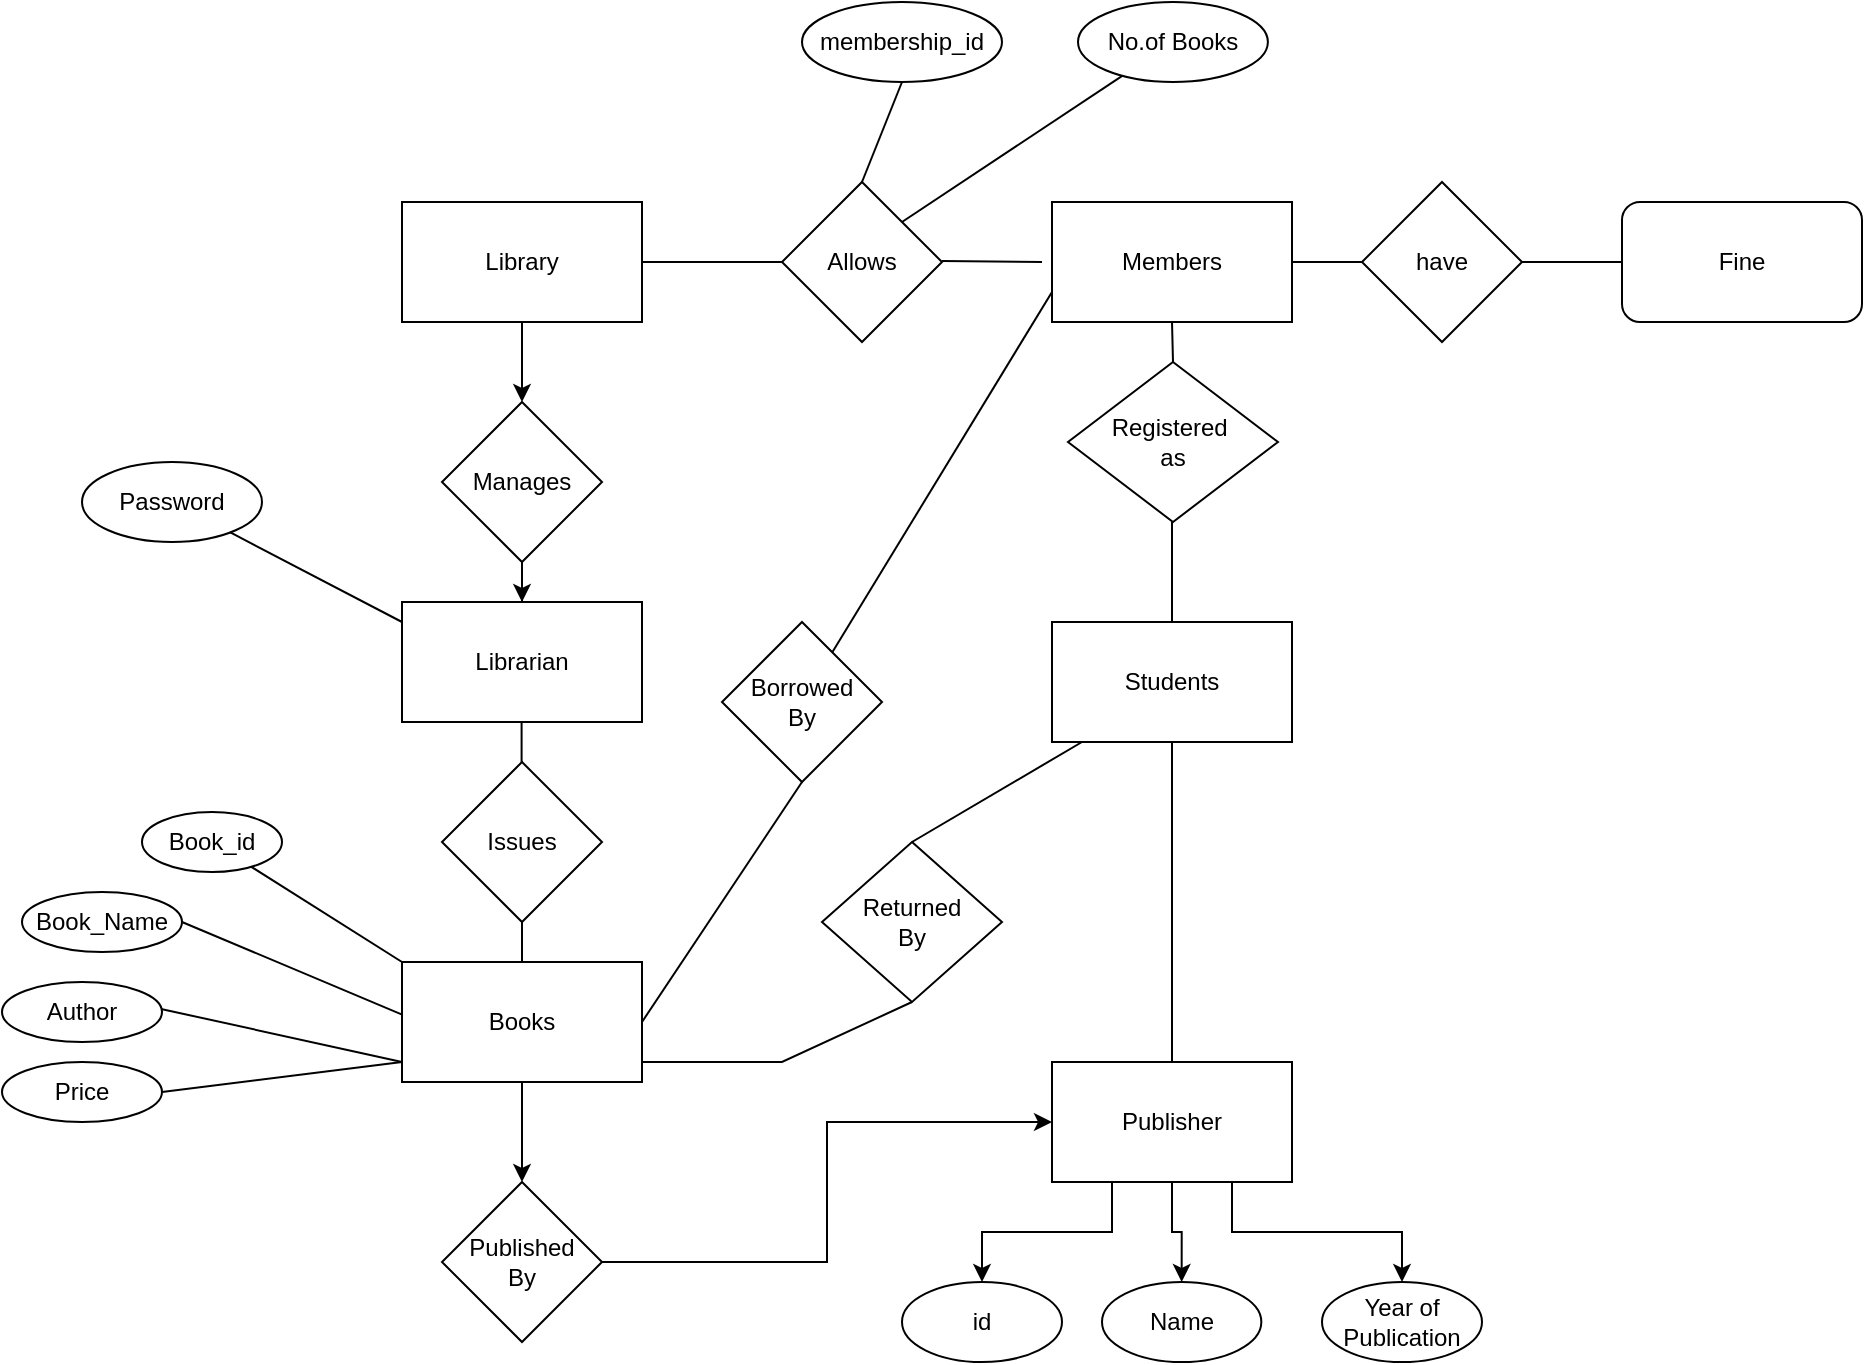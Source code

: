 <mxfile version="27.2.0">
  <diagram name="Page-1" id="jHo3ZH05ftXUvNAmggLS">
    <mxGraphModel dx="2846" dy="1116" grid="1" gridSize="10" guides="1" tooltips="1" connect="1" arrows="1" fold="1" page="1" pageScale="1" pageWidth="850" pageHeight="1100" math="0" shadow="0">
      <root>
        <mxCell id="0" />
        <mxCell id="1" parent="0" />
        <mxCell id="EUDBu1nvRZQNv6cdb1bl-17" style="edgeStyle=orthogonalEdgeStyle;rounded=0;orthogonalLoop=1;jettySize=auto;html=1;" edge="1" parent="1" source="EUDBu1nvRZQNv6cdb1bl-5" target="EUDBu1nvRZQNv6cdb1bl-18">
          <mxGeometry relative="1" as="geometry">
            <mxPoint x="100" y="340.0" as="targetPoint" />
          </mxGeometry>
        </mxCell>
        <mxCell id="EUDBu1nvRZQNv6cdb1bl-5" value="Library" style="rounded=0;whiteSpace=wrap;html=1;" vertex="1" parent="1">
          <mxGeometry x="40" y="200" width="120" height="60" as="geometry" />
        </mxCell>
        <mxCell id="EUDBu1nvRZQNv6cdb1bl-7" value="Allows" style="rhombus;whiteSpace=wrap;html=1;" vertex="1" parent="1">
          <mxGeometry x="230" y="190" width="80" height="80" as="geometry" />
        </mxCell>
        <mxCell id="EUDBu1nvRZQNv6cdb1bl-10" value="Members" style="rounded=0;whiteSpace=wrap;html=1;" vertex="1" parent="1">
          <mxGeometry x="365" y="200" width="120" height="60" as="geometry" />
        </mxCell>
        <mxCell id="EUDBu1nvRZQNv6cdb1bl-12" value="have" style="rhombus;whiteSpace=wrap;html=1;" vertex="1" parent="1">
          <mxGeometry x="520" y="190" width="80" height="80" as="geometry" />
        </mxCell>
        <mxCell id="EUDBu1nvRZQNv6cdb1bl-15" value="Fine" style="rounded=1;whiteSpace=wrap;html=1;" vertex="1" parent="1">
          <mxGeometry x="650" y="200" width="120" height="60" as="geometry" />
        </mxCell>
        <mxCell id="EUDBu1nvRZQNv6cdb1bl-19" style="edgeStyle=orthogonalEdgeStyle;rounded=0;orthogonalLoop=1;jettySize=auto;html=1;" edge="1" parent="1" source="EUDBu1nvRZQNv6cdb1bl-18" target="EUDBu1nvRZQNv6cdb1bl-20">
          <mxGeometry relative="1" as="geometry">
            <mxPoint x="100" y="440.0" as="targetPoint" />
          </mxGeometry>
        </mxCell>
        <mxCell id="EUDBu1nvRZQNv6cdb1bl-18" value="Manages" style="rhombus;whiteSpace=wrap;html=1;" vertex="1" parent="1">
          <mxGeometry x="60" y="300.0" width="80" height="80" as="geometry" />
        </mxCell>
        <mxCell id="EUDBu1nvRZQNv6cdb1bl-20" value="Librarian" style="rounded=0;whiteSpace=wrap;html=1;" vertex="1" parent="1">
          <mxGeometry x="40" y="400.0" width="120" height="60" as="geometry" />
        </mxCell>
        <mxCell id="EUDBu1nvRZQNv6cdb1bl-23" value="Issues" style="rhombus;whiteSpace=wrap;html=1;" vertex="1" parent="1">
          <mxGeometry x="60" y="480" width="80" height="80" as="geometry" />
        </mxCell>
        <mxCell id="EUDBu1nvRZQNv6cdb1bl-34" style="rounded=0;orthogonalLoop=1;jettySize=auto;html=1;" edge="1" parent="1" source="EUDBu1nvRZQNv6cdb1bl-25" target="EUDBu1nvRZQNv6cdb1bl-35">
          <mxGeometry relative="1" as="geometry">
            <mxPoint x="340" y="660" as="targetPoint" />
          </mxGeometry>
        </mxCell>
        <mxCell id="EUDBu1nvRZQNv6cdb1bl-25" value="Books" style="rounded=0;whiteSpace=wrap;html=1;" vertex="1" parent="1">
          <mxGeometry x="40" y="580" width="120" height="60" as="geometry" />
        </mxCell>
        <mxCell id="EUDBu1nvRZQNv6cdb1bl-27" value="Registered&amp;nbsp;&lt;div&gt;as&lt;/div&gt;" style="rhombus;whiteSpace=wrap;html=1;" vertex="1" parent="1">
          <mxGeometry x="373" y="280" width="105" height="80" as="geometry" />
        </mxCell>
        <mxCell id="EUDBu1nvRZQNv6cdb1bl-29" value="Students" style="rounded=0;whiteSpace=wrap;html=1;" vertex="1" parent="1">
          <mxGeometry x="365" y="410.0" width="120" height="60" as="geometry" />
        </mxCell>
        <mxCell id="EUDBu1nvRZQNv6cdb1bl-31" value="Borrowed&lt;div&gt;By&lt;/div&gt;" style="rhombus;whiteSpace=wrap;html=1;" vertex="1" parent="1">
          <mxGeometry x="200" y="410.0" width="80" height="80" as="geometry" />
        </mxCell>
        <mxCell id="EUDBu1nvRZQNv6cdb1bl-36" style="edgeStyle=orthogonalEdgeStyle;rounded=0;orthogonalLoop=1;jettySize=auto;html=1;" edge="1" parent="1" source="EUDBu1nvRZQNv6cdb1bl-35" target="EUDBu1nvRZQNv6cdb1bl-37">
          <mxGeometry relative="1" as="geometry">
            <mxPoint x="440" y="660" as="targetPoint" />
          </mxGeometry>
        </mxCell>
        <mxCell id="EUDBu1nvRZQNv6cdb1bl-35" value="Published&lt;div&gt;By&lt;/div&gt;" style="rhombus;whiteSpace=wrap;html=1;" vertex="1" parent="1">
          <mxGeometry x="60" y="690" width="80" height="80" as="geometry" />
        </mxCell>
        <mxCell id="EUDBu1nvRZQNv6cdb1bl-38" style="edgeStyle=orthogonalEdgeStyle;rounded=0;orthogonalLoop=1;jettySize=auto;html=1;exitX=0.25;exitY=1;exitDx=0;exitDy=0;" edge="1" parent="1" source="EUDBu1nvRZQNv6cdb1bl-37" target="EUDBu1nvRZQNv6cdb1bl-39">
          <mxGeometry relative="1" as="geometry">
            <mxPoint x="370" y="720" as="targetPoint" />
          </mxGeometry>
        </mxCell>
        <mxCell id="EUDBu1nvRZQNv6cdb1bl-41" style="edgeStyle=orthogonalEdgeStyle;rounded=0;orthogonalLoop=1;jettySize=auto;html=1;exitX=0.5;exitY=1;exitDx=0;exitDy=0;" edge="1" parent="1" source="EUDBu1nvRZQNv6cdb1bl-37" target="EUDBu1nvRZQNv6cdb1bl-42">
          <mxGeometry relative="1" as="geometry">
            <mxPoint x="425.333" y="720" as="targetPoint" />
          </mxGeometry>
        </mxCell>
        <mxCell id="EUDBu1nvRZQNv6cdb1bl-43" style="edgeStyle=orthogonalEdgeStyle;rounded=0;orthogonalLoop=1;jettySize=auto;html=1;exitX=0.75;exitY=1;exitDx=0;exitDy=0;" edge="1" parent="1" source="EUDBu1nvRZQNv6cdb1bl-37" target="EUDBu1nvRZQNv6cdb1bl-44">
          <mxGeometry relative="1" as="geometry">
            <mxPoint x="500" y="750" as="targetPoint" />
          </mxGeometry>
        </mxCell>
        <mxCell id="EUDBu1nvRZQNv6cdb1bl-37" value="Publisher" style="rounded=0;whiteSpace=wrap;html=1;" vertex="1" parent="1">
          <mxGeometry x="365" y="630" width="120" height="60" as="geometry" />
        </mxCell>
        <mxCell id="EUDBu1nvRZQNv6cdb1bl-39" value="id" style="ellipse;whiteSpace=wrap;html=1;" vertex="1" parent="1">
          <mxGeometry x="290" y="740" width="80" height="40" as="geometry" />
        </mxCell>
        <mxCell id="EUDBu1nvRZQNv6cdb1bl-42" value="Name" style="ellipse;whiteSpace=wrap;html=1;" vertex="1" parent="1">
          <mxGeometry x="390" y="740" width="79.67" height="40" as="geometry" />
        </mxCell>
        <mxCell id="EUDBu1nvRZQNv6cdb1bl-44" value="Year of Publication" style="ellipse;whiteSpace=wrap;html=1;" vertex="1" parent="1">
          <mxGeometry x="500" y="740" width="80" height="40" as="geometry" />
        </mxCell>
        <mxCell id="EUDBu1nvRZQNv6cdb1bl-46" value="Book_id" style="ellipse;whiteSpace=wrap;html=1;" vertex="1" parent="1">
          <mxGeometry x="-90" y="505" width="70" height="30" as="geometry" />
        </mxCell>
        <mxCell id="EUDBu1nvRZQNv6cdb1bl-48" value="Book_Name" style="ellipse;whiteSpace=wrap;html=1;" vertex="1" parent="1">
          <mxGeometry x="-150" y="545" width="80" height="30" as="geometry" />
        </mxCell>
        <mxCell id="EUDBu1nvRZQNv6cdb1bl-50" value="Author" style="ellipse;whiteSpace=wrap;html=1;" vertex="1" parent="1">
          <mxGeometry x="-160" y="590" width="80" height="30" as="geometry" />
        </mxCell>
        <mxCell id="EUDBu1nvRZQNv6cdb1bl-52" value="membership_id" style="ellipse;whiteSpace=wrap;html=1;" vertex="1" parent="1">
          <mxGeometry x="240" y="100" width="100" height="40" as="geometry" />
        </mxCell>
        <mxCell id="EUDBu1nvRZQNv6cdb1bl-54" value="No.of Books" style="ellipse;whiteSpace=wrap;html=1;" vertex="1" parent="1">
          <mxGeometry x="378" y="100" width="94.95" height="40" as="geometry" />
        </mxCell>
        <mxCell id="EUDBu1nvRZQNv6cdb1bl-56" value="Password" style="ellipse;whiteSpace=wrap;html=1;" vertex="1" parent="1">
          <mxGeometry x="-120" y="330" width="90" height="40" as="geometry" />
        </mxCell>
        <mxCell id="EUDBu1nvRZQNv6cdb1bl-60" value="" style="endArrow=none;html=1;rounded=0;" edge="1" parent="1" source="EUDBu1nvRZQNv6cdb1bl-56">
          <mxGeometry width="50" height="50" relative="1" as="geometry">
            <mxPoint x="-90" y="410" as="sourcePoint" />
            <mxPoint x="40" y="410" as="targetPoint" />
          </mxGeometry>
        </mxCell>
        <mxCell id="EUDBu1nvRZQNv6cdb1bl-61" value="" style="endArrow=none;html=1;rounded=0;entryX=0.5;entryY=1;entryDx=0;entryDy=0;" edge="1" parent="1" target="EUDBu1nvRZQNv6cdb1bl-31">
          <mxGeometry width="50" height="50" relative="1" as="geometry">
            <mxPoint x="160" y="610" as="sourcePoint" />
            <mxPoint x="210" y="560" as="targetPoint" />
          </mxGeometry>
        </mxCell>
        <mxCell id="EUDBu1nvRZQNv6cdb1bl-66" value="" style="endArrow=none;html=1;rounded=0;exitX=0.5;exitY=0;exitDx=0;exitDy=0;" edge="1" parent="1" source="EUDBu1nvRZQNv6cdb1bl-25">
          <mxGeometry width="50" height="50" relative="1" as="geometry">
            <mxPoint x="50" y="610" as="sourcePoint" />
            <mxPoint x="100" y="560" as="targetPoint" />
          </mxGeometry>
        </mxCell>
        <mxCell id="EUDBu1nvRZQNv6cdb1bl-67" value="" style="endArrow=none;html=1;rounded=0;exitX=0.5;exitY=0;exitDx=0;exitDy=0;" edge="1" parent="1">
          <mxGeometry width="50" height="50" relative="1" as="geometry">
            <mxPoint x="99.8" y="480" as="sourcePoint" />
            <mxPoint x="99.8" y="460" as="targetPoint" />
          </mxGeometry>
        </mxCell>
        <mxCell id="EUDBu1nvRZQNv6cdb1bl-68" value="" style="endArrow=none;html=1;rounded=0;entryX=0.5;entryY=1;entryDx=0;entryDy=0;" edge="1" parent="1">
          <mxGeometry width="50" height="50" relative="1" as="geometry">
            <mxPoint x="425" y="410" as="sourcePoint" />
            <mxPoint x="425" y="360" as="targetPoint" />
            <Array as="points" />
          </mxGeometry>
        </mxCell>
        <mxCell id="EUDBu1nvRZQNv6cdb1bl-70" value="" style="endArrow=none;html=1;rounded=0;entryX=0.5;entryY=1;entryDx=0;entryDy=0;exitX=0.5;exitY=0;exitDx=0;exitDy=0;" edge="1" parent="1" source="EUDBu1nvRZQNv6cdb1bl-27" target="EUDBu1nvRZQNv6cdb1bl-10">
          <mxGeometry width="50" height="50" relative="1" as="geometry">
            <mxPoint x="360" y="300" as="sourcePoint" />
            <mxPoint x="410" y="250" as="targetPoint" />
          </mxGeometry>
        </mxCell>
        <mxCell id="EUDBu1nvRZQNv6cdb1bl-71" value="" style="endArrow=none;html=1;rounded=0;entryX=0;entryY=0.75;entryDx=0;entryDy=0;" edge="1" parent="1" source="EUDBu1nvRZQNv6cdb1bl-31" target="EUDBu1nvRZQNv6cdb1bl-10">
          <mxGeometry width="50" height="50" relative="1" as="geometry">
            <mxPoint x="300" y="490" as="sourcePoint" />
            <mxPoint x="350" y="440" as="targetPoint" />
          </mxGeometry>
        </mxCell>
        <mxCell id="EUDBu1nvRZQNv6cdb1bl-72" value="" style="endArrow=none;html=1;rounded=0;entryX=0.5;entryY=1;entryDx=0;entryDy=0;exitX=0.5;exitY=0;exitDx=0;exitDy=0;" edge="1" parent="1" source="EUDBu1nvRZQNv6cdb1bl-37" target="EUDBu1nvRZQNv6cdb1bl-29">
          <mxGeometry width="50" height="50" relative="1" as="geometry">
            <mxPoint x="430" y="610" as="sourcePoint" />
            <mxPoint x="472.95" y="585" as="targetPoint" />
          </mxGeometry>
        </mxCell>
        <mxCell id="EUDBu1nvRZQNv6cdb1bl-74" value="" style="endArrow=none;html=1;rounded=0;exitX=1;exitY=0.5;exitDx=0;exitDy=0;" edge="1" parent="1" source="EUDBu1nvRZQNv6cdb1bl-5">
          <mxGeometry width="50" height="50" relative="1" as="geometry">
            <mxPoint x="180" y="280" as="sourcePoint" />
            <mxPoint x="230" y="230" as="targetPoint" />
          </mxGeometry>
        </mxCell>
        <mxCell id="EUDBu1nvRZQNv6cdb1bl-75" value="" style="endArrow=none;html=1;rounded=0;exitX=1;exitY=0.5;exitDx=0;exitDy=0;" edge="1" parent="1">
          <mxGeometry width="50" height="50" relative="1" as="geometry">
            <mxPoint x="310" y="229.5" as="sourcePoint" />
            <mxPoint x="360" y="230" as="targetPoint" />
          </mxGeometry>
        </mxCell>
        <mxCell id="EUDBu1nvRZQNv6cdb1bl-76" value="" style="endArrow=none;html=1;rounded=0;exitX=1;exitY=0.5;exitDx=0;exitDy=0;" edge="1" parent="1" source="EUDBu1nvRZQNv6cdb1bl-10">
          <mxGeometry width="50" height="50" relative="1" as="geometry">
            <mxPoint x="490" y="229.5" as="sourcePoint" />
            <mxPoint x="520" y="230" as="targetPoint" />
          </mxGeometry>
        </mxCell>
        <mxCell id="EUDBu1nvRZQNv6cdb1bl-77" value="" style="endArrow=none;html=1;rounded=0;exitX=0.5;exitY=0;exitDx=0;exitDy=0;" edge="1" parent="1" source="EUDBu1nvRZQNv6cdb1bl-7">
          <mxGeometry width="50" height="50" relative="1" as="geometry">
            <mxPoint x="240" y="190" as="sourcePoint" />
            <mxPoint x="290" y="140" as="targetPoint" />
          </mxGeometry>
        </mxCell>
        <mxCell id="EUDBu1nvRZQNv6cdb1bl-78" value="" style="endArrow=none;html=1;rounded=0;exitX=1;exitY=0;exitDx=0;exitDy=0;" edge="1" parent="1" source="EUDBu1nvRZQNv6cdb1bl-7" target="EUDBu1nvRZQNv6cdb1bl-54">
          <mxGeometry width="50" height="50" relative="1" as="geometry">
            <mxPoint x="280" y="200" as="sourcePoint" />
            <mxPoint x="300" y="150" as="targetPoint" />
          </mxGeometry>
        </mxCell>
        <mxCell id="EUDBu1nvRZQNv6cdb1bl-79" value="" style="endArrow=none;html=1;rounded=0;entryX=0;entryY=0.5;entryDx=0;entryDy=0;" edge="1" parent="1" source="EUDBu1nvRZQNv6cdb1bl-12" target="EUDBu1nvRZQNv6cdb1bl-15">
          <mxGeometry width="50" height="50" relative="1" as="geometry">
            <mxPoint x="600" y="280" as="sourcePoint" />
            <mxPoint x="670.711" y="230" as="targetPoint" />
          </mxGeometry>
        </mxCell>
        <mxCell id="EUDBu1nvRZQNv6cdb1bl-80" value="" style="endArrow=none;html=1;rounded=0;" edge="1" parent="1" target="EUDBu1nvRZQNv6cdb1bl-46">
          <mxGeometry width="50" height="50" relative="1" as="geometry">
            <mxPoint x="40" y="580" as="sourcePoint" />
            <mxPoint x="90" y="530" as="targetPoint" />
          </mxGeometry>
        </mxCell>
        <mxCell id="EUDBu1nvRZQNv6cdb1bl-81" value="" style="endArrow=none;html=1;rounded=0;entryX=1;entryY=0.5;entryDx=0;entryDy=0;exitX=0.003;exitY=0.44;exitDx=0;exitDy=0;exitPerimeter=0;" edge="1" parent="1" source="EUDBu1nvRZQNv6cdb1bl-25" target="EUDBu1nvRZQNv6cdb1bl-48">
          <mxGeometry width="50" height="50" relative="1" as="geometry">
            <mxPoint x="38" y="609" as="sourcePoint" />
            <mxPoint x="-10" y="580" as="targetPoint" />
          </mxGeometry>
        </mxCell>
        <mxCell id="EUDBu1nvRZQNv6cdb1bl-82" value="" style="endArrow=none;html=1;rounded=0;entryX=1;entryY=0.5;entryDx=0;entryDy=0;exitX=0.994;exitY=0.449;exitDx=0;exitDy=0;exitPerimeter=0;" edge="1" parent="1" source="EUDBu1nvRZQNv6cdb1bl-50">
          <mxGeometry width="50" height="50" relative="1" as="geometry">
            <mxPoint x="159" y="642" as="sourcePoint" />
            <mxPoint x="40" y="630" as="targetPoint" />
          </mxGeometry>
        </mxCell>
        <mxCell id="EUDBu1nvRZQNv6cdb1bl-85" value="" style="endArrow=none;html=1;rounded=0;entryX=0.5;entryY=1;entryDx=0;entryDy=0;" edge="1" parent="1" target="EUDBu1nvRZQNv6cdb1bl-86">
          <mxGeometry width="50" height="50" relative="1" as="geometry">
            <mxPoint x="160" y="630" as="sourcePoint" />
            <mxPoint x="260" y="570" as="targetPoint" />
            <Array as="points">
              <mxPoint x="230" y="630" />
            </Array>
          </mxGeometry>
        </mxCell>
        <mxCell id="EUDBu1nvRZQNv6cdb1bl-86" value="Returned&lt;div&gt;By&lt;/div&gt;" style="rhombus;whiteSpace=wrap;html=1;" vertex="1" parent="1">
          <mxGeometry x="250" y="520" width="90" height="80" as="geometry" />
        </mxCell>
        <mxCell id="EUDBu1nvRZQNv6cdb1bl-87" value="" style="endArrow=none;html=1;rounded=0;exitX=0.5;exitY=0;exitDx=0;exitDy=0;" edge="1" parent="1" source="EUDBu1nvRZQNv6cdb1bl-86">
          <mxGeometry width="50" height="50" relative="1" as="geometry">
            <mxPoint x="330" y="520" as="sourcePoint" />
            <mxPoint x="380" y="470" as="targetPoint" />
          </mxGeometry>
        </mxCell>
        <mxCell id="EUDBu1nvRZQNv6cdb1bl-90" value="Price" style="ellipse;whiteSpace=wrap;html=1;" vertex="1" parent="1">
          <mxGeometry x="-160" y="630" width="80" height="30" as="geometry" />
        </mxCell>
        <mxCell id="EUDBu1nvRZQNv6cdb1bl-91" value="" style="endArrow=none;html=1;rounded=0;exitX=1;exitY=0.5;exitDx=0;exitDy=0;" edge="1" source="EUDBu1nvRZQNv6cdb1bl-90" parent="1">
          <mxGeometry width="50" height="50" relative="1" as="geometry">
            <mxPoint x="149" y="692" as="sourcePoint" />
            <mxPoint x="40" y="630" as="targetPoint" />
          </mxGeometry>
        </mxCell>
      </root>
    </mxGraphModel>
  </diagram>
</mxfile>
